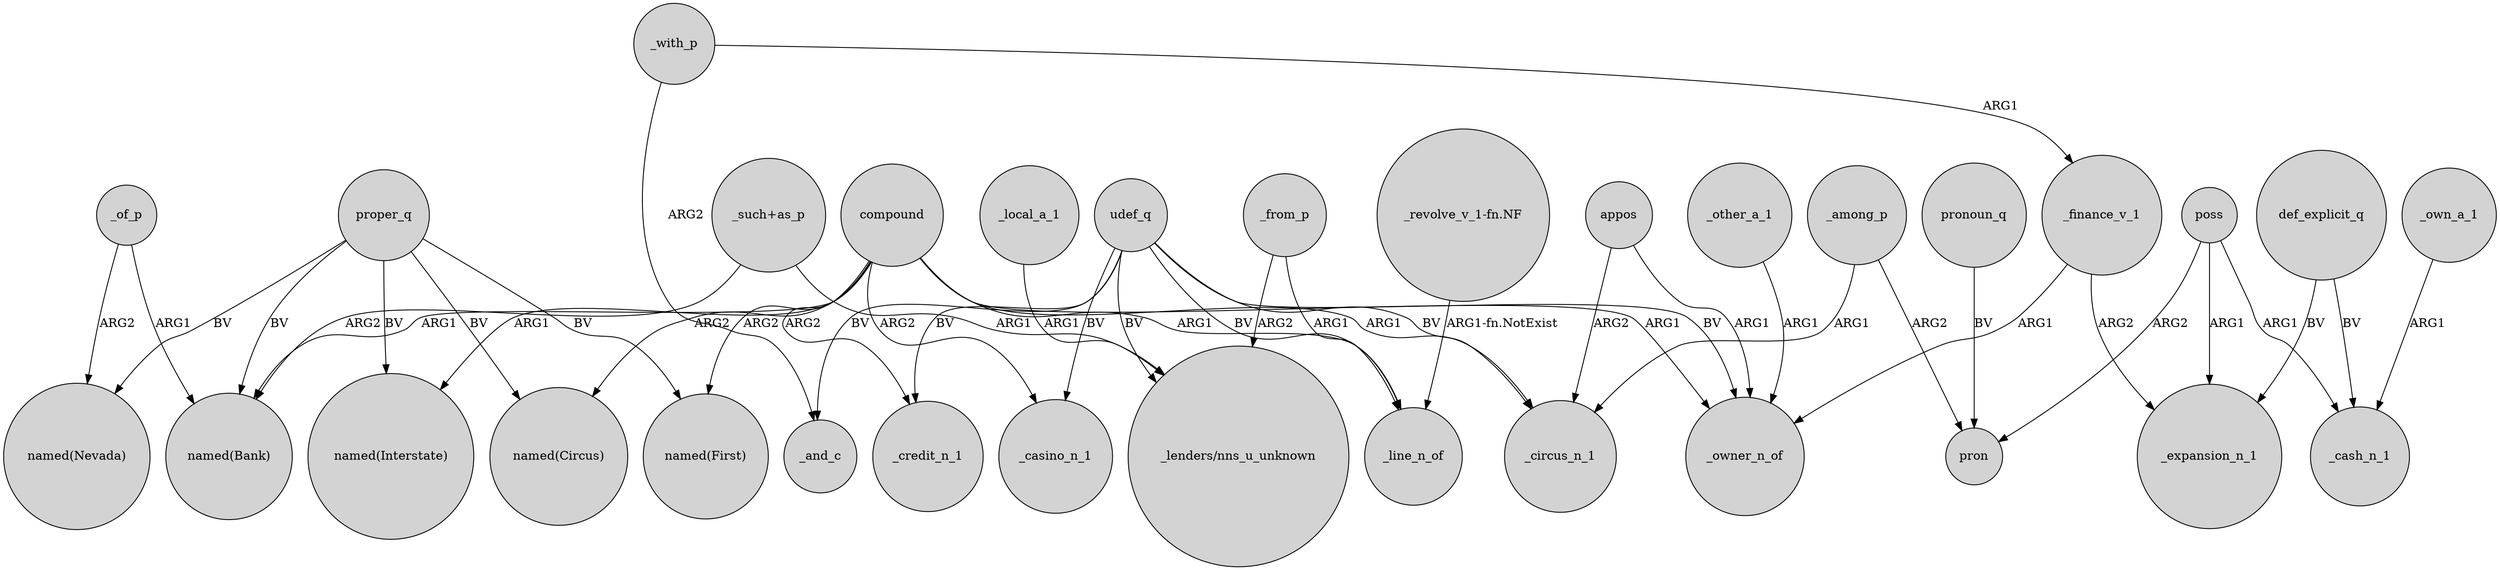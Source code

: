 digraph {
	node [shape=circle style=filled]
	_with_p -> _and_c [label=ARG2]
	def_explicit_q -> _expansion_n_1 [label=BV]
	proper_q -> "named(Nevada)" [label=BV]
	poss -> pron [label=ARG2]
	udef_q -> _casino_n_1 [label=BV]
	poss -> _cash_n_1 [label=ARG1]
	udef_q -> _credit_n_1 [label=BV]
	"_such+as_p" -> "_lenders/nns_u_unknown" [label=ARG1]
	_own_a_1 -> _cash_n_1 [label=ARG1]
	compound -> _credit_n_1 [label=ARG2]
	proper_q -> "named(Circus)" [label=BV]
	_finance_v_1 -> _owner_n_of [label=ARG1]
	udef_q -> "_lenders/nns_u_unknown" [label=BV]
	proper_q -> "named(First)" [label=BV]
	appos -> _owner_n_of [label=ARG1]
	_from_p -> "_lenders/nns_u_unknown" [label=ARG2]
	proper_q -> "named(Interstate)" [label=BV]
	appos -> _circus_n_1 [label=ARG2]
	compound -> "named(First)" [label=ARG2]
	"_such+as_p" -> "named(Bank)" [label=ARG2]
	compound -> _casino_n_1 [label=ARG2]
	proper_q -> "named(Bank)" [label=BV]
	pronoun_q -> pron [label=BV]
	_finance_v_1 -> _expansion_n_1 [label=ARG2]
	compound -> _line_n_of [label=ARG1]
	_of_p -> "named(Nevada)" [label=ARG2]
	def_explicit_q -> _cash_n_1 [label=BV]
	_among_p -> _circus_n_1 [label=ARG1]
	_of_p -> "named(Bank)" [label=ARG1]
	_local_a_1 -> "_lenders/nns_u_unknown" [label=ARG1]
	udef_q -> _line_n_of [label=BV]
	"_revolve_v_1-fn.NF" -> _line_n_of [label="ARG1-fn.NotExist"]
	_from_p -> _line_n_of [label=ARG1]
	udef_q -> _circus_n_1 [label=BV]
	compound -> "named(Interstate)" [label=ARG1]
	udef_q -> _owner_n_of [label=BV]
	compound -> _circus_n_1 [label=ARG1]
	compound -> "named(Bank)" [label=ARG1]
	_other_a_1 -> _owner_n_of [label=ARG1]
	compound -> "named(Circus)" [label=ARG2]
	_with_p -> _finance_v_1 [label=ARG1]
	_among_p -> pron [label=ARG2]
	compound -> _owner_n_of [label=ARG1]
	udef_q -> _and_c [label=BV]
	poss -> _expansion_n_1 [label=ARG1]
}
